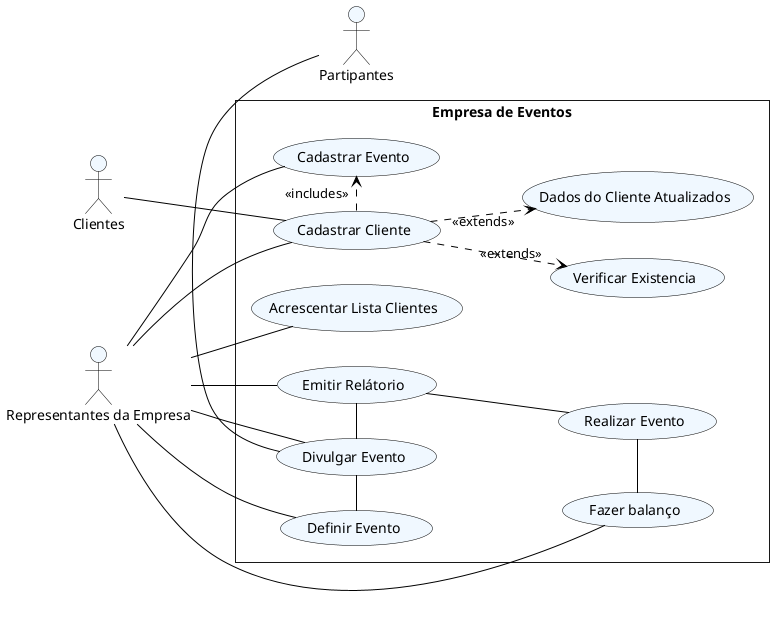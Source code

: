 @startuml Empresa Eventos 
skinparam style strictuml
skinparam ActorBackgroundColor aliceblue
skinparam ActorBorderColor black
skinparam BackgroundColor white
skinparam UsecaseBackgroundColor aliceblue
skinparam UsecaseBorderColor black
skinparam ArrowColor black
left to right direction 

actor Clientes
Actor Partipantes 
actor "Representantes da Empresa" as RepEmpresa


rectangle "Empresa de Eventos" as rec {
    ' Representante 
    usecase "Cadastrar Evento" as CadEven
    usecase "Divulgar Evento" as DivEvento
    usecase "Acrescentar Lista Clientes" as AddCliente
    usecase "Emitir Relátorio" as EmitirRel
    usecase "Fazer balanço" as Balanco
    usecase "Realizar Evento" as RealizarEven
    ' Cliente
    usecase "Cadastrar Cliente" as CadCli
    usecase "Definir Evento" as DefEvento

    usecase "Verificar Existencia" as Verificar
    usecase "Dados do Cliente Atualizados" as AttCli
 

    RepEmpresa - CadEven
    RepEmpresa -right- AddCliente
    RepEmpresa -- EmitirRel
    RepEmpresa -- Balanco
    RepEmpresa -- CadCli
    RepEmpresa -- DivEvento
    RepEmpresa -- DefEvento


    DefEvento - DivEvento
    DivEvento - EmitirRel
    EmitirRel -- RealizarEven
    RealizarEven - Balanco

    
    Clientes -down- CadCli
    Clientes -[hidden]- CadEven
    CadCli .> "<<includes>>" CadEven
    CadCli ..> "<<extends>>" Verificar
    CadCli ..> "<<extends>>" AttCli

    Partipantes - DivEvento
}

@enduml
